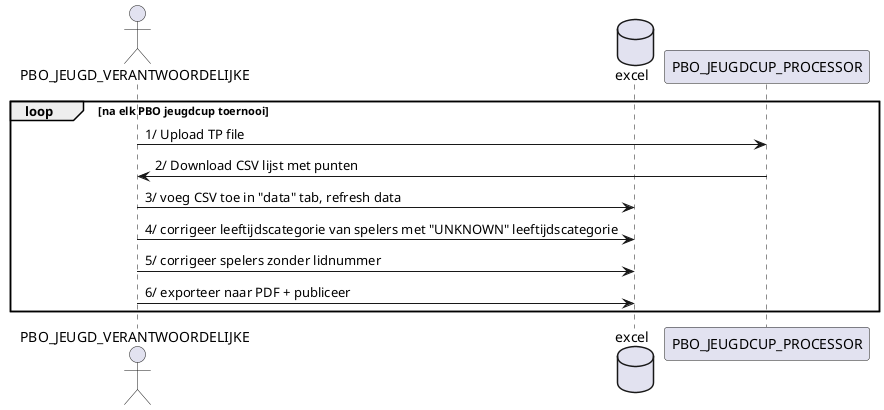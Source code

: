 @startuml
actor PBO_JEUGD_VERANTWOORDELIJKE
database excel
participant PBO_JEUGDCUP_PROCESSOR

loop na elk PBO jeugdcup toernooi
PBO_JEUGD_VERANTWOORDELIJKE -> PBO_JEUGDCUP_PROCESSOR: 1/ Upload TP file
PBO_JEUGDCUP_PROCESSOR -> PBO_JEUGD_VERANTWOORDELIJKE: 2/ Download CSV lijst met punten
PBO_JEUGD_VERANTWOORDELIJKE -> excel: 3/ voeg CSV toe in "data" tab, refresh data
PBO_JEUGD_VERANTWOORDELIJKE -> excel: 4/ corrigeer leeftijdscategorie van spelers met "UNKNOWN" leeftijdscategorie
PBO_JEUGD_VERANTWOORDELIJKE -> excel: 5/ corrigeer spelers zonder lidnummer
PBO_JEUGD_VERANTWOORDELIJKE -> excel: 6/ exporteer naar PDF + publiceer
end
@enduml